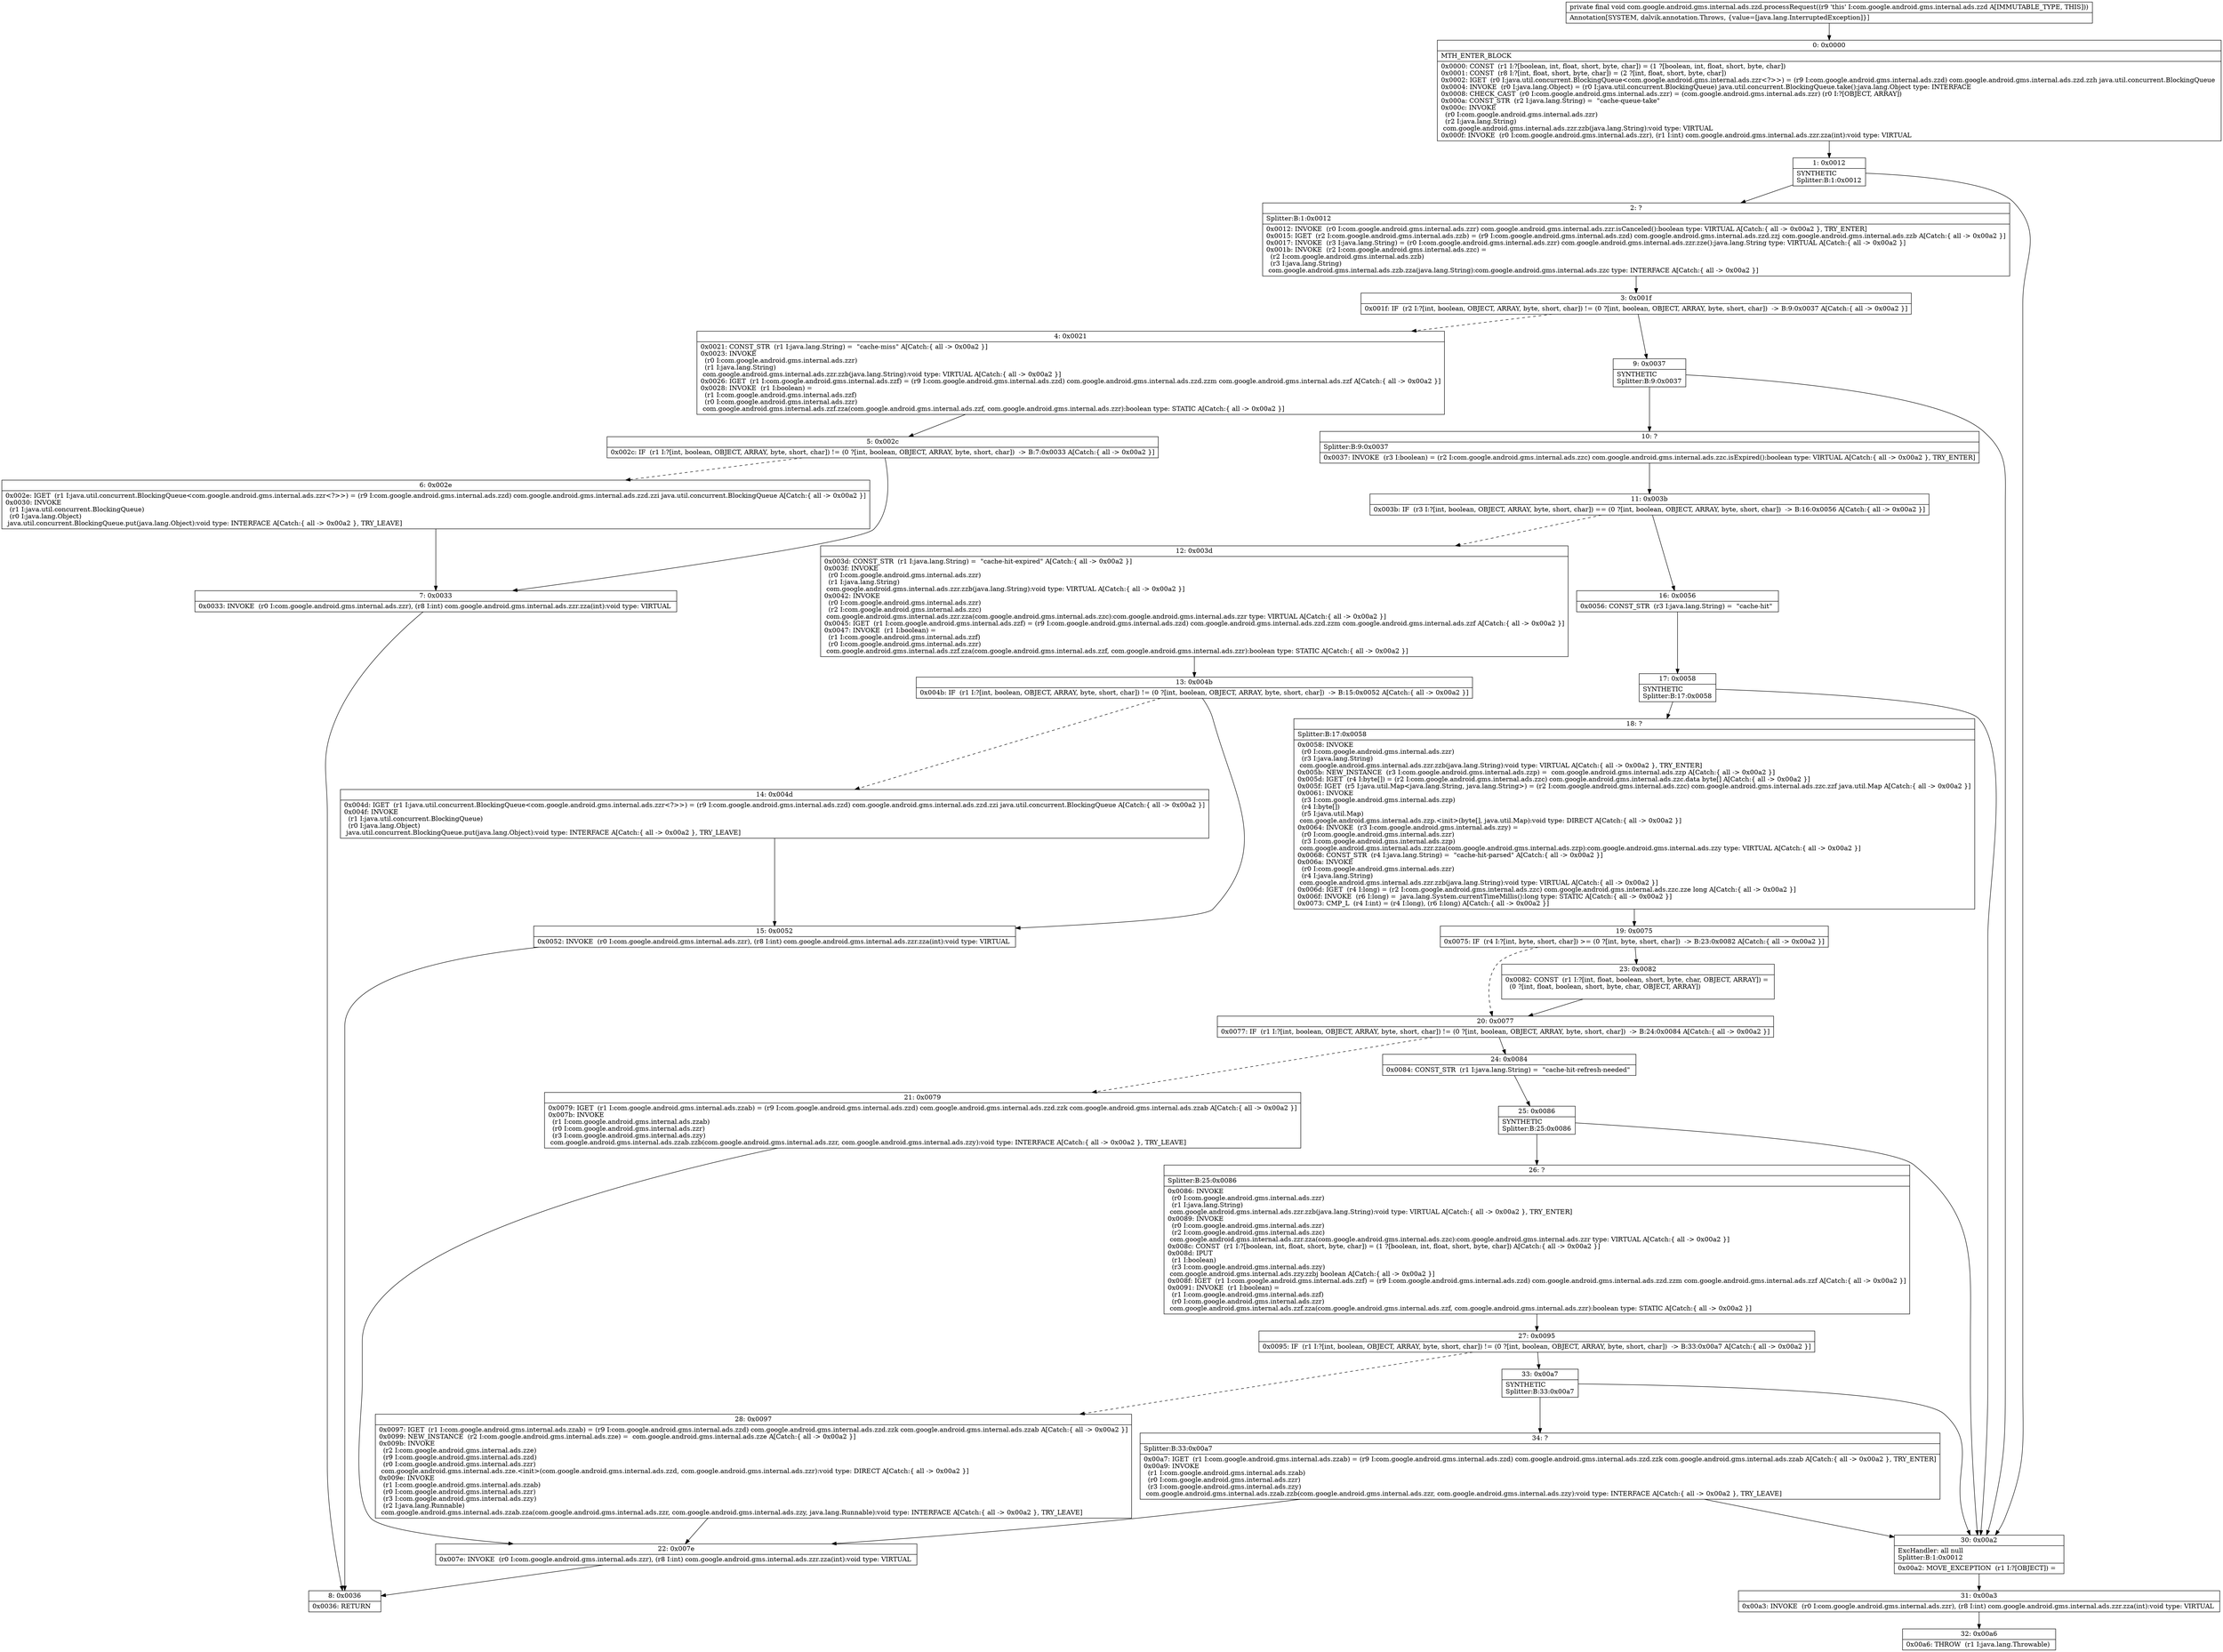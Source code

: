 digraph "CFG forcom.google.android.gms.internal.ads.zzd.processRequest()V" {
Node_0 [shape=record,label="{0\:\ 0x0000|MTH_ENTER_BLOCK\l|0x0000: CONST  (r1 I:?[boolean, int, float, short, byte, char]) = (1 ?[boolean, int, float, short, byte, char]) \l0x0001: CONST  (r8 I:?[int, float, short, byte, char]) = (2 ?[int, float, short, byte, char]) \l0x0002: IGET  (r0 I:java.util.concurrent.BlockingQueue\<com.google.android.gms.internal.ads.zzr\<?\>\>) = (r9 I:com.google.android.gms.internal.ads.zzd) com.google.android.gms.internal.ads.zzd.zzh java.util.concurrent.BlockingQueue \l0x0004: INVOKE  (r0 I:java.lang.Object) = (r0 I:java.util.concurrent.BlockingQueue) java.util.concurrent.BlockingQueue.take():java.lang.Object type: INTERFACE \l0x0008: CHECK_CAST  (r0 I:com.google.android.gms.internal.ads.zzr) = (com.google.android.gms.internal.ads.zzr) (r0 I:?[OBJECT, ARRAY]) \l0x000a: CONST_STR  (r2 I:java.lang.String) =  \"cache\-queue\-take\" \l0x000c: INVOKE  \l  (r0 I:com.google.android.gms.internal.ads.zzr)\l  (r2 I:java.lang.String)\l com.google.android.gms.internal.ads.zzr.zzb(java.lang.String):void type: VIRTUAL \l0x000f: INVOKE  (r0 I:com.google.android.gms.internal.ads.zzr), (r1 I:int) com.google.android.gms.internal.ads.zzr.zza(int):void type: VIRTUAL \l}"];
Node_1 [shape=record,label="{1\:\ 0x0012|SYNTHETIC\lSplitter:B:1:0x0012\l}"];
Node_2 [shape=record,label="{2\:\ ?|Splitter:B:1:0x0012\l|0x0012: INVOKE  (r0 I:com.google.android.gms.internal.ads.zzr) com.google.android.gms.internal.ads.zzr.isCanceled():boolean type: VIRTUAL A[Catch:\{ all \-\> 0x00a2 \}, TRY_ENTER]\l0x0015: IGET  (r2 I:com.google.android.gms.internal.ads.zzb) = (r9 I:com.google.android.gms.internal.ads.zzd) com.google.android.gms.internal.ads.zzd.zzj com.google.android.gms.internal.ads.zzb A[Catch:\{ all \-\> 0x00a2 \}]\l0x0017: INVOKE  (r3 I:java.lang.String) = (r0 I:com.google.android.gms.internal.ads.zzr) com.google.android.gms.internal.ads.zzr.zze():java.lang.String type: VIRTUAL A[Catch:\{ all \-\> 0x00a2 \}]\l0x001b: INVOKE  (r2 I:com.google.android.gms.internal.ads.zzc) = \l  (r2 I:com.google.android.gms.internal.ads.zzb)\l  (r3 I:java.lang.String)\l com.google.android.gms.internal.ads.zzb.zza(java.lang.String):com.google.android.gms.internal.ads.zzc type: INTERFACE A[Catch:\{ all \-\> 0x00a2 \}]\l}"];
Node_3 [shape=record,label="{3\:\ 0x001f|0x001f: IF  (r2 I:?[int, boolean, OBJECT, ARRAY, byte, short, char]) != (0 ?[int, boolean, OBJECT, ARRAY, byte, short, char])  \-\> B:9:0x0037 A[Catch:\{ all \-\> 0x00a2 \}]\l}"];
Node_4 [shape=record,label="{4\:\ 0x0021|0x0021: CONST_STR  (r1 I:java.lang.String) =  \"cache\-miss\" A[Catch:\{ all \-\> 0x00a2 \}]\l0x0023: INVOKE  \l  (r0 I:com.google.android.gms.internal.ads.zzr)\l  (r1 I:java.lang.String)\l com.google.android.gms.internal.ads.zzr.zzb(java.lang.String):void type: VIRTUAL A[Catch:\{ all \-\> 0x00a2 \}]\l0x0026: IGET  (r1 I:com.google.android.gms.internal.ads.zzf) = (r9 I:com.google.android.gms.internal.ads.zzd) com.google.android.gms.internal.ads.zzd.zzm com.google.android.gms.internal.ads.zzf A[Catch:\{ all \-\> 0x00a2 \}]\l0x0028: INVOKE  (r1 I:boolean) = \l  (r1 I:com.google.android.gms.internal.ads.zzf)\l  (r0 I:com.google.android.gms.internal.ads.zzr)\l com.google.android.gms.internal.ads.zzf.zza(com.google.android.gms.internal.ads.zzf, com.google.android.gms.internal.ads.zzr):boolean type: STATIC A[Catch:\{ all \-\> 0x00a2 \}]\l}"];
Node_5 [shape=record,label="{5\:\ 0x002c|0x002c: IF  (r1 I:?[int, boolean, OBJECT, ARRAY, byte, short, char]) != (0 ?[int, boolean, OBJECT, ARRAY, byte, short, char])  \-\> B:7:0x0033 A[Catch:\{ all \-\> 0x00a2 \}]\l}"];
Node_6 [shape=record,label="{6\:\ 0x002e|0x002e: IGET  (r1 I:java.util.concurrent.BlockingQueue\<com.google.android.gms.internal.ads.zzr\<?\>\>) = (r9 I:com.google.android.gms.internal.ads.zzd) com.google.android.gms.internal.ads.zzd.zzi java.util.concurrent.BlockingQueue A[Catch:\{ all \-\> 0x00a2 \}]\l0x0030: INVOKE  \l  (r1 I:java.util.concurrent.BlockingQueue)\l  (r0 I:java.lang.Object)\l java.util.concurrent.BlockingQueue.put(java.lang.Object):void type: INTERFACE A[Catch:\{ all \-\> 0x00a2 \}, TRY_LEAVE]\l}"];
Node_7 [shape=record,label="{7\:\ 0x0033|0x0033: INVOKE  (r0 I:com.google.android.gms.internal.ads.zzr), (r8 I:int) com.google.android.gms.internal.ads.zzr.zza(int):void type: VIRTUAL \l}"];
Node_8 [shape=record,label="{8\:\ 0x0036|0x0036: RETURN   \l}"];
Node_9 [shape=record,label="{9\:\ 0x0037|SYNTHETIC\lSplitter:B:9:0x0037\l}"];
Node_10 [shape=record,label="{10\:\ ?|Splitter:B:9:0x0037\l|0x0037: INVOKE  (r3 I:boolean) = (r2 I:com.google.android.gms.internal.ads.zzc) com.google.android.gms.internal.ads.zzc.isExpired():boolean type: VIRTUAL A[Catch:\{ all \-\> 0x00a2 \}, TRY_ENTER]\l}"];
Node_11 [shape=record,label="{11\:\ 0x003b|0x003b: IF  (r3 I:?[int, boolean, OBJECT, ARRAY, byte, short, char]) == (0 ?[int, boolean, OBJECT, ARRAY, byte, short, char])  \-\> B:16:0x0056 A[Catch:\{ all \-\> 0x00a2 \}]\l}"];
Node_12 [shape=record,label="{12\:\ 0x003d|0x003d: CONST_STR  (r1 I:java.lang.String) =  \"cache\-hit\-expired\" A[Catch:\{ all \-\> 0x00a2 \}]\l0x003f: INVOKE  \l  (r0 I:com.google.android.gms.internal.ads.zzr)\l  (r1 I:java.lang.String)\l com.google.android.gms.internal.ads.zzr.zzb(java.lang.String):void type: VIRTUAL A[Catch:\{ all \-\> 0x00a2 \}]\l0x0042: INVOKE  \l  (r0 I:com.google.android.gms.internal.ads.zzr)\l  (r2 I:com.google.android.gms.internal.ads.zzc)\l com.google.android.gms.internal.ads.zzr.zza(com.google.android.gms.internal.ads.zzc):com.google.android.gms.internal.ads.zzr type: VIRTUAL A[Catch:\{ all \-\> 0x00a2 \}]\l0x0045: IGET  (r1 I:com.google.android.gms.internal.ads.zzf) = (r9 I:com.google.android.gms.internal.ads.zzd) com.google.android.gms.internal.ads.zzd.zzm com.google.android.gms.internal.ads.zzf A[Catch:\{ all \-\> 0x00a2 \}]\l0x0047: INVOKE  (r1 I:boolean) = \l  (r1 I:com.google.android.gms.internal.ads.zzf)\l  (r0 I:com.google.android.gms.internal.ads.zzr)\l com.google.android.gms.internal.ads.zzf.zza(com.google.android.gms.internal.ads.zzf, com.google.android.gms.internal.ads.zzr):boolean type: STATIC A[Catch:\{ all \-\> 0x00a2 \}]\l}"];
Node_13 [shape=record,label="{13\:\ 0x004b|0x004b: IF  (r1 I:?[int, boolean, OBJECT, ARRAY, byte, short, char]) != (0 ?[int, boolean, OBJECT, ARRAY, byte, short, char])  \-\> B:15:0x0052 A[Catch:\{ all \-\> 0x00a2 \}]\l}"];
Node_14 [shape=record,label="{14\:\ 0x004d|0x004d: IGET  (r1 I:java.util.concurrent.BlockingQueue\<com.google.android.gms.internal.ads.zzr\<?\>\>) = (r9 I:com.google.android.gms.internal.ads.zzd) com.google.android.gms.internal.ads.zzd.zzi java.util.concurrent.BlockingQueue A[Catch:\{ all \-\> 0x00a2 \}]\l0x004f: INVOKE  \l  (r1 I:java.util.concurrent.BlockingQueue)\l  (r0 I:java.lang.Object)\l java.util.concurrent.BlockingQueue.put(java.lang.Object):void type: INTERFACE A[Catch:\{ all \-\> 0x00a2 \}, TRY_LEAVE]\l}"];
Node_15 [shape=record,label="{15\:\ 0x0052|0x0052: INVOKE  (r0 I:com.google.android.gms.internal.ads.zzr), (r8 I:int) com.google.android.gms.internal.ads.zzr.zza(int):void type: VIRTUAL \l}"];
Node_16 [shape=record,label="{16\:\ 0x0056|0x0056: CONST_STR  (r3 I:java.lang.String) =  \"cache\-hit\" \l}"];
Node_17 [shape=record,label="{17\:\ 0x0058|SYNTHETIC\lSplitter:B:17:0x0058\l}"];
Node_18 [shape=record,label="{18\:\ ?|Splitter:B:17:0x0058\l|0x0058: INVOKE  \l  (r0 I:com.google.android.gms.internal.ads.zzr)\l  (r3 I:java.lang.String)\l com.google.android.gms.internal.ads.zzr.zzb(java.lang.String):void type: VIRTUAL A[Catch:\{ all \-\> 0x00a2 \}, TRY_ENTER]\l0x005b: NEW_INSTANCE  (r3 I:com.google.android.gms.internal.ads.zzp) =  com.google.android.gms.internal.ads.zzp A[Catch:\{ all \-\> 0x00a2 \}]\l0x005d: IGET  (r4 I:byte[]) = (r2 I:com.google.android.gms.internal.ads.zzc) com.google.android.gms.internal.ads.zzc.data byte[] A[Catch:\{ all \-\> 0x00a2 \}]\l0x005f: IGET  (r5 I:java.util.Map\<java.lang.String, java.lang.String\>) = (r2 I:com.google.android.gms.internal.ads.zzc) com.google.android.gms.internal.ads.zzc.zzf java.util.Map A[Catch:\{ all \-\> 0x00a2 \}]\l0x0061: INVOKE  \l  (r3 I:com.google.android.gms.internal.ads.zzp)\l  (r4 I:byte[])\l  (r5 I:java.util.Map)\l com.google.android.gms.internal.ads.zzp.\<init\>(byte[], java.util.Map):void type: DIRECT A[Catch:\{ all \-\> 0x00a2 \}]\l0x0064: INVOKE  (r3 I:com.google.android.gms.internal.ads.zzy) = \l  (r0 I:com.google.android.gms.internal.ads.zzr)\l  (r3 I:com.google.android.gms.internal.ads.zzp)\l com.google.android.gms.internal.ads.zzr.zza(com.google.android.gms.internal.ads.zzp):com.google.android.gms.internal.ads.zzy type: VIRTUAL A[Catch:\{ all \-\> 0x00a2 \}]\l0x0068: CONST_STR  (r4 I:java.lang.String) =  \"cache\-hit\-parsed\" A[Catch:\{ all \-\> 0x00a2 \}]\l0x006a: INVOKE  \l  (r0 I:com.google.android.gms.internal.ads.zzr)\l  (r4 I:java.lang.String)\l com.google.android.gms.internal.ads.zzr.zzb(java.lang.String):void type: VIRTUAL A[Catch:\{ all \-\> 0x00a2 \}]\l0x006d: IGET  (r4 I:long) = (r2 I:com.google.android.gms.internal.ads.zzc) com.google.android.gms.internal.ads.zzc.zze long A[Catch:\{ all \-\> 0x00a2 \}]\l0x006f: INVOKE  (r6 I:long) =  java.lang.System.currentTimeMillis():long type: STATIC A[Catch:\{ all \-\> 0x00a2 \}]\l0x0073: CMP_L  (r4 I:int) = (r4 I:long), (r6 I:long) A[Catch:\{ all \-\> 0x00a2 \}]\l}"];
Node_19 [shape=record,label="{19\:\ 0x0075|0x0075: IF  (r4 I:?[int, byte, short, char]) \>= (0 ?[int, byte, short, char])  \-\> B:23:0x0082 A[Catch:\{ all \-\> 0x00a2 \}]\l}"];
Node_20 [shape=record,label="{20\:\ 0x0077|0x0077: IF  (r1 I:?[int, boolean, OBJECT, ARRAY, byte, short, char]) != (0 ?[int, boolean, OBJECT, ARRAY, byte, short, char])  \-\> B:24:0x0084 A[Catch:\{ all \-\> 0x00a2 \}]\l}"];
Node_21 [shape=record,label="{21\:\ 0x0079|0x0079: IGET  (r1 I:com.google.android.gms.internal.ads.zzab) = (r9 I:com.google.android.gms.internal.ads.zzd) com.google.android.gms.internal.ads.zzd.zzk com.google.android.gms.internal.ads.zzab A[Catch:\{ all \-\> 0x00a2 \}]\l0x007b: INVOKE  \l  (r1 I:com.google.android.gms.internal.ads.zzab)\l  (r0 I:com.google.android.gms.internal.ads.zzr)\l  (r3 I:com.google.android.gms.internal.ads.zzy)\l com.google.android.gms.internal.ads.zzab.zzb(com.google.android.gms.internal.ads.zzr, com.google.android.gms.internal.ads.zzy):void type: INTERFACE A[Catch:\{ all \-\> 0x00a2 \}, TRY_LEAVE]\l}"];
Node_22 [shape=record,label="{22\:\ 0x007e|0x007e: INVOKE  (r0 I:com.google.android.gms.internal.ads.zzr), (r8 I:int) com.google.android.gms.internal.ads.zzr.zza(int):void type: VIRTUAL \l}"];
Node_23 [shape=record,label="{23\:\ 0x0082|0x0082: CONST  (r1 I:?[int, float, boolean, short, byte, char, OBJECT, ARRAY]) = \l  (0 ?[int, float, boolean, short, byte, char, OBJECT, ARRAY])\l \l}"];
Node_24 [shape=record,label="{24\:\ 0x0084|0x0084: CONST_STR  (r1 I:java.lang.String) =  \"cache\-hit\-refresh\-needed\" \l}"];
Node_25 [shape=record,label="{25\:\ 0x0086|SYNTHETIC\lSplitter:B:25:0x0086\l}"];
Node_26 [shape=record,label="{26\:\ ?|Splitter:B:25:0x0086\l|0x0086: INVOKE  \l  (r0 I:com.google.android.gms.internal.ads.zzr)\l  (r1 I:java.lang.String)\l com.google.android.gms.internal.ads.zzr.zzb(java.lang.String):void type: VIRTUAL A[Catch:\{ all \-\> 0x00a2 \}, TRY_ENTER]\l0x0089: INVOKE  \l  (r0 I:com.google.android.gms.internal.ads.zzr)\l  (r2 I:com.google.android.gms.internal.ads.zzc)\l com.google.android.gms.internal.ads.zzr.zza(com.google.android.gms.internal.ads.zzc):com.google.android.gms.internal.ads.zzr type: VIRTUAL A[Catch:\{ all \-\> 0x00a2 \}]\l0x008c: CONST  (r1 I:?[boolean, int, float, short, byte, char]) = (1 ?[boolean, int, float, short, byte, char]) A[Catch:\{ all \-\> 0x00a2 \}]\l0x008d: IPUT  \l  (r1 I:boolean)\l  (r3 I:com.google.android.gms.internal.ads.zzy)\l com.google.android.gms.internal.ads.zzy.zzbj boolean A[Catch:\{ all \-\> 0x00a2 \}]\l0x008f: IGET  (r1 I:com.google.android.gms.internal.ads.zzf) = (r9 I:com.google.android.gms.internal.ads.zzd) com.google.android.gms.internal.ads.zzd.zzm com.google.android.gms.internal.ads.zzf A[Catch:\{ all \-\> 0x00a2 \}]\l0x0091: INVOKE  (r1 I:boolean) = \l  (r1 I:com.google.android.gms.internal.ads.zzf)\l  (r0 I:com.google.android.gms.internal.ads.zzr)\l com.google.android.gms.internal.ads.zzf.zza(com.google.android.gms.internal.ads.zzf, com.google.android.gms.internal.ads.zzr):boolean type: STATIC A[Catch:\{ all \-\> 0x00a2 \}]\l}"];
Node_27 [shape=record,label="{27\:\ 0x0095|0x0095: IF  (r1 I:?[int, boolean, OBJECT, ARRAY, byte, short, char]) != (0 ?[int, boolean, OBJECT, ARRAY, byte, short, char])  \-\> B:33:0x00a7 A[Catch:\{ all \-\> 0x00a2 \}]\l}"];
Node_28 [shape=record,label="{28\:\ 0x0097|0x0097: IGET  (r1 I:com.google.android.gms.internal.ads.zzab) = (r9 I:com.google.android.gms.internal.ads.zzd) com.google.android.gms.internal.ads.zzd.zzk com.google.android.gms.internal.ads.zzab A[Catch:\{ all \-\> 0x00a2 \}]\l0x0099: NEW_INSTANCE  (r2 I:com.google.android.gms.internal.ads.zze) =  com.google.android.gms.internal.ads.zze A[Catch:\{ all \-\> 0x00a2 \}]\l0x009b: INVOKE  \l  (r2 I:com.google.android.gms.internal.ads.zze)\l  (r9 I:com.google.android.gms.internal.ads.zzd)\l  (r0 I:com.google.android.gms.internal.ads.zzr)\l com.google.android.gms.internal.ads.zze.\<init\>(com.google.android.gms.internal.ads.zzd, com.google.android.gms.internal.ads.zzr):void type: DIRECT A[Catch:\{ all \-\> 0x00a2 \}]\l0x009e: INVOKE  \l  (r1 I:com.google.android.gms.internal.ads.zzab)\l  (r0 I:com.google.android.gms.internal.ads.zzr)\l  (r3 I:com.google.android.gms.internal.ads.zzy)\l  (r2 I:java.lang.Runnable)\l com.google.android.gms.internal.ads.zzab.zza(com.google.android.gms.internal.ads.zzr, com.google.android.gms.internal.ads.zzy, java.lang.Runnable):void type: INTERFACE A[Catch:\{ all \-\> 0x00a2 \}, TRY_LEAVE]\l}"];
Node_30 [shape=record,label="{30\:\ 0x00a2|ExcHandler: all null\lSplitter:B:1:0x0012\l|0x00a2: MOVE_EXCEPTION  (r1 I:?[OBJECT]) =  \l}"];
Node_31 [shape=record,label="{31\:\ 0x00a3|0x00a3: INVOKE  (r0 I:com.google.android.gms.internal.ads.zzr), (r8 I:int) com.google.android.gms.internal.ads.zzr.zza(int):void type: VIRTUAL \l}"];
Node_32 [shape=record,label="{32\:\ 0x00a6|0x00a6: THROW  (r1 I:java.lang.Throwable) \l}"];
Node_33 [shape=record,label="{33\:\ 0x00a7|SYNTHETIC\lSplitter:B:33:0x00a7\l}"];
Node_34 [shape=record,label="{34\:\ ?|Splitter:B:33:0x00a7\l|0x00a7: IGET  (r1 I:com.google.android.gms.internal.ads.zzab) = (r9 I:com.google.android.gms.internal.ads.zzd) com.google.android.gms.internal.ads.zzd.zzk com.google.android.gms.internal.ads.zzab A[Catch:\{ all \-\> 0x00a2 \}, TRY_ENTER]\l0x00a9: INVOKE  \l  (r1 I:com.google.android.gms.internal.ads.zzab)\l  (r0 I:com.google.android.gms.internal.ads.zzr)\l  (r3 I:com.google.android.gms.internal.ads.zzy)\l com.google.android.gms.internal.ads.zzab.zzb(com.google.android.gms.internal.ads.zzr, com.google.android.gms.internal.ads.zzy):void type: INTERFACE A[Catch:\{ all \-\> 0x00a2 \}, TRY_LEAVE]\l}"];
MethodNode[shape=record,label="{private final void com.google.android.gms.internal.ads.zzd.processRequest((r9 'this' I:com.google.android.gms.internal.ads.zzd A[IMMUTABLE_TYPE, THIS]))  | Annotation[SYSTEM, dalvik.annotation.Throws, \{value=[java.lang.InterruptedException]\}]\l}"];
MethodNode -> Node_0;
Node_0 -> Node_1;
Node_1 -> Node_2;
Node_1 -> Node_30;
Node_2 -> Node_3;
Node_3 -> Node_4[style=dashed];
Node_3 -> Node_9;
Node_4 -> Node_5;
Node_5 -> Node_6[style=dashed];
Node_5 -> Node_7;
Node_6 -> Node_7;
Node_7 -> Node_8;
Node_9 -> Node_10;
Node_9 -> Node_30;
Node_10 -> Node_11;
Node_11 -> Node_12[style=dashed];
Node_11 -> Node_16;
Node_12 -> Node_13;
Node_13 -> Node_14[style=dashed];
Node_13 -> Node_15;
Node_14 -> Node_15;
Node_15 -> Node_8;
Node_16 -> Node_17;
Node_17 -> Node_18;
Node_17 -> Node_30;
Node_18 -> Node_19;
Node_19 -> Node_20[style=dashed];
Node_19 -> Node_23;
Node_20 -> Node_21[style=dashed];
Node_20 -> Node_24;
Node_21 -> Node_22;
Node_22 -> Node_8;
Node_23 -> Node_20;
Node_24 -> Node_25;
Node_25 -> Node_26;
Node_25 -> Node_30;
Node_26 -> Node_27;
Node_27 -> Node_28[style=dashed];
Node_27 -> Node_33;
Node_28 -> Node_22;
Node_30 -> Node_31;
Node_31 -> Node_32;
Node_33 -> Node_34;
Node_33 -> Node_30;
Node_34 -> Node_30;
Node_34 -> Node_22;
}

